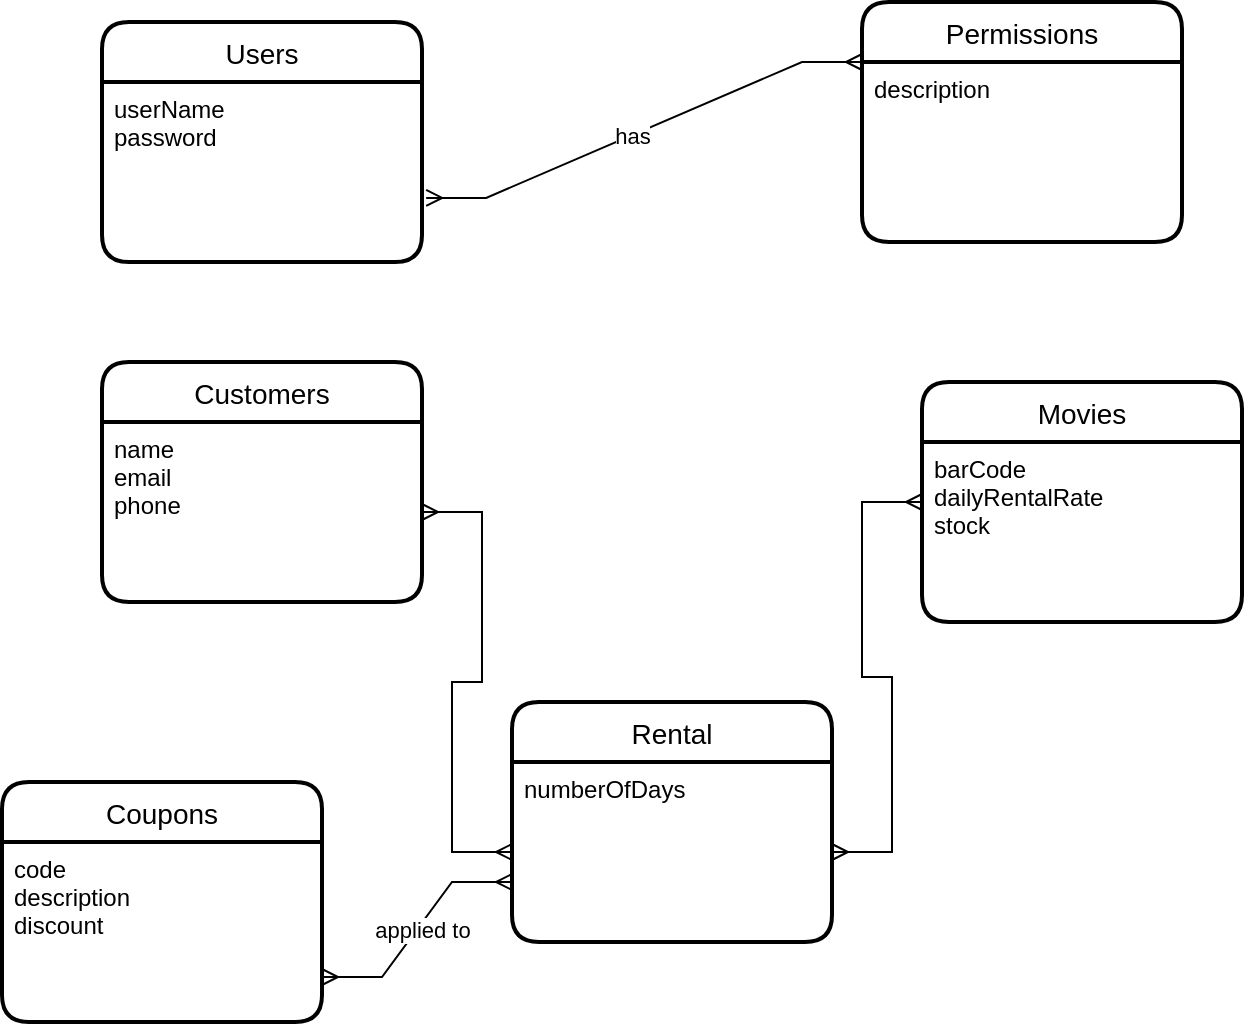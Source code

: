 <mxfile version="15.9.1" type="device"><diagram id="Lf66G5PR7V2nU0I35BN0" name="Page-1"><mxGraphModel dx="1102" dy="582" grid="1" gridSize="10" guides="1" tooltips="1" connect="1" arrows="1" fold="1" page="1" pageScale="1" pageWidth="850" pageHeight="1100" math="0" shadow="0"><root><mxCell id="0"/><mxCell id="1" parent="0"/><mxCell id="dJlLLlNgTMmbYP03P51t-1" value="Permissions" style="swimlane;childLayout=stackLayout;horizontal=1;startSize=30;horizontalStack=0;rounded=1;fontSize=14;fontStyle=0;strokeWidth=2;resizeParent=0;resizeLast=1;shadow=0;dashed=0;align=center;" vertex="1" parent="1"><mxGeometry x="520" y="60" width="160" height="120" as="geometry"/></mxCell><mxCell id="dJlLLlNgTMmbYP03P51t-2" value="description" style="align=left;strokeColor=none;fillColor=none;spacingLeft=4;fontSize=12;verticalAlign=top;resizable=0;rotatable=0;part=1;" vertex="1" parent="dJlLLlNgTMmbYP03P51t-1"><mxGeometry y="30" width="160" height="90" as="geometry"/></mxCell><mxCell id="dJlLLlNgTMmbYP03P51t-3" value="Users" style="swimlane;childLayout=stackLayout;horizontal=1;startSize=30;horizontalStack=0;rounded=1;fontSize=14;fontStyle=0;strokeWidth=2;resizeParent=0;resizeLast=1;shadow=0;dashed=0;align=center;" vertex="1" parent="1"><mxGeometry x="140" y="70" width="160" height="120" as="geometry"/></mxCell><mxCell id="dJlLLlNgTMmbYP03P51t-4" value="userName&#10;password" style="align=left;strokeColor=none;fillColor=none;spacingLeft=4;fontSize=12;verticalAlign=top;resizable=0;rotatable=0;part=1;" vertex="1" parent="dJlLLlNgTMmbYP03P51t-3"><mxGeometry y="30" width="160" height="90" as="geometry"/></mxCell><mxCell id="dJlLLlNgTMmbYP03P51t-5" value="Customers" style="swimlane;childLayout=stackLayout;horizontal=1;startSize=30;horizontalStack=0;rounded=1;fontSize=14;fontStyle=0;strokeWidth=2;resizeParent=0;resizeLast=1;shadow=0;dashed=0;align=center;" vertex="1" parent="1"><mxGeometry x="140" y="240" width="160" height="120" as="geometry"/></mxCell><mxCell id="dJlLLlNgTMmbYP03P51t-6" value="name&#10;email&#10;phone" style="align=left;strokeColor=none;fillColor=none;spacingLeft=4;fontSize=12;verticalAlign=top;resizable=0;rotatable=0;part=1;" vertex="1" parent="dJlLLlNgTMmbYP03P51t-5"><mxGeometry y="30" width="160" height="90" as="geometry"/></mxCell><mxCell id="dJlLLlNgTMmbYP03P51t-7" value="Movies" style="swimlane;childLayout=stackLayout;horizontal=1;startSize=30;horizontalStack=0;rounded=1;fontSize=14;fontStyle=0;strokeWidth=2;resizeParent=0;resizeLast=1;shadow=0;dashed=0;align=center;" vertex="1" parent="1"><mxGeometry x="550" y="250" width="160" height="120" as="geometry"/></mxCell><mxCell id="dJlLLlNgTMmbYP03P51t-8" value="barCode&#10;dailyRentalRate&#10;stock&#10;" style="align=left;strokeColor=none;fillColor=none;spacingLeft=4;fontSize=12;verticalAlign=top;resizable=0;rotatable=0;part=1;" vertex="1" parent="dJlLLlNgTMmbYP03P51t-7"><mxGeometry y="30" width="160" height="90" as="geometry"/></mxCell><mxCell id="dJlLLlNgTMmbYP03P51t-11" value="" style="edgeStyle=entityRelationEdgeStyle;fontSize=12;html=1;endArrow=ERmany;startArrow=ERmany;rounded=0;exitX=1.013;exitY=0.644;exitDx=0;exitDy=0;exitPerimeter=0;entryX=0;entryY=0;entryDx=0;entryDy=0;" edge="1" parent="1" source="dJlLLlNgTMmbYP03P51t-4" target="dJlLLlNgTMmbYP03P51t-2"><mxGeometry width="100" height="100" relative="1" as="geometry"><mxPoint x="370" y="210" as="sourcePoint"/><mxPoint x="470" y="110" as="targetPoint"/></mxGeometry></mxCell><mxCell id="dJlLLlNgTMmbYP03P51t-22" value="has" style="edgeLabel;html=1;align=center;verticalAlign=middle;resizable=0;points=[];" vertex="1" connectable="0" parent="dJlLLlNgTMmbYP03P51t-11"><mxGeometry x="-0.055" y="1" relative="1" as="geometry"><mxPoint y="1" as="offset"/></mxGeometry></mxCell><mxCell id="dJlLLlNgTMmbYP03P51t-13" value="Rental" style="swimlane;childLayout=stackLayout;horizontal=1;startSize=30;horizontalStack=0;rounded=1;fontSize=14;fontStyle=0;strokeWidth=2;resizeParent=0;resizeLast=1;shadow=0;dashed=0;align=center;" vertex="1" parent="1"><mxGeometry x="345" y="410" width="160" height="120" as="geometry"/></mxCell><mxCell id="dJlLLlNgTMmbYP03P51t-14" value="numberOfDays" style="align=left;strokeColor=none;fillColor=none;spacingLeft=4;fontSize=12;verticalAlign=top;resizable=0;rotatable=0;part=1;" vertex="1" parent="dJlLLlNgTMmbYP03P51t-13"><mxGeometry y="30" width="160" height="90" as="geometry"/></mxCell><mxCell id="dJlLLlNgTMmbYP03P51t-16" value="" style="edgeStyle=entityRelationEdgeStyle;fontSize=12;html=1;endArrow=ERmany;startArrow=ERmany;rounded=0;exitX=1;exitY=0.5;exitDx=0;exitDy=0;" edge="1" parent="1" source="dJlLLlNgTMmbYP03P51t-14"><mxGeometry width="100" height="100" relative="1" as="geometry"><mxPoint x="450" y="410" as="sourcePoint"/><mxPoint x="550" y="310" as="targetPoint"/></mxGeometry></mxCell><mxCell id="dJlLLlNgTMmbYP03P51t-17" value="" style="edgeStyle=entityRelationEdgeStyle;fontSize=12;html=1;endArrow=ERmany;startArrow=ERmany;rounded=0;entryX=1;entryY=0.5;entryDx=0;entryDy=0;exitX=0;exitY=0.5;exitDx=0;exitDy=0;" edge="1" parent="1" source="dJlLLlNgTMmbYP03P51t-14" target="dJlLLlNgTMmbYP03P51t-6"><mxGeometry width="100" height="100" relative="1" as="geometry"><mxPoint x="270" y="430" as="sourcePoint"/><mxPoint x="370" y="330" as="targetPoint"/></mxGeometry></mxCell><mxCell id="dJlLLlNgTMmbYP03P51t-18" value="Coupons" style="swimlane;childLayout=stackLayout;horizontal=1;startSize=30;horizontalStack=0;rounded=1;fontSize=14;fontStyle=0;strokeWidth=2;resizeParent=0;resizeLast=1;shadow=0;dashed=0;align=center;" vertex="1" parent="1"><mxGeometry x="90" y="450" width="160" height="120" as="geometry"/></mxCell><mxCell id="dJlLLlNgTMmbYP03P51t-19" value="code&#10;description&#10;discount" style="align=left;strokeColor=none;fillColor=none;spacingLeft=4;fontSize=12;verticalAlign=top;resizable=0;rotatable=0;part=1;" vertex="1" parent="dJlLLlNgTMmbYP03P51t-18"><mxGeometry y="30" width="160" height="90" as="geometry"/></mxCell><mxCell id="dJlLLlNgTMmbYP03P51t-20" value="" style="edgeStyle=entityRelationEdgeStyle;fontSize=12;html=1;endArrow=ERmany;startArrow=ERmany;rounded=0;exitX=1;exitY=0.75;exitDx=0;exitDy=0;" edge="1" parent="1" source="dJlLLlNgTMmbYP03P51t-19"><mxGeometry width="100" height="100" relative="1" as="geometry"><mxPoint x="245" y="600" as="sourcePoint"/><mxPoint x="345" y="500" as="targetPoint"/></mxGeometry></mxCell><mxCell id="dJlLLlNgTMmbYP03P51t-21" value="applied to" style="edgeLabel;html=1;align=center;verticalAlign=middle;resizable=0;points=[];" vertex="1" connectable="0" parent="dJlLLlNgTMmbYP03P51t-20"><mxGeometry x="0.035" y="-2" relative="1" as="geometry"><mxPoint x="-1" as="offset"/></mxGeometry></mxCell></root></mxGraphModel></diagram></mxfile>